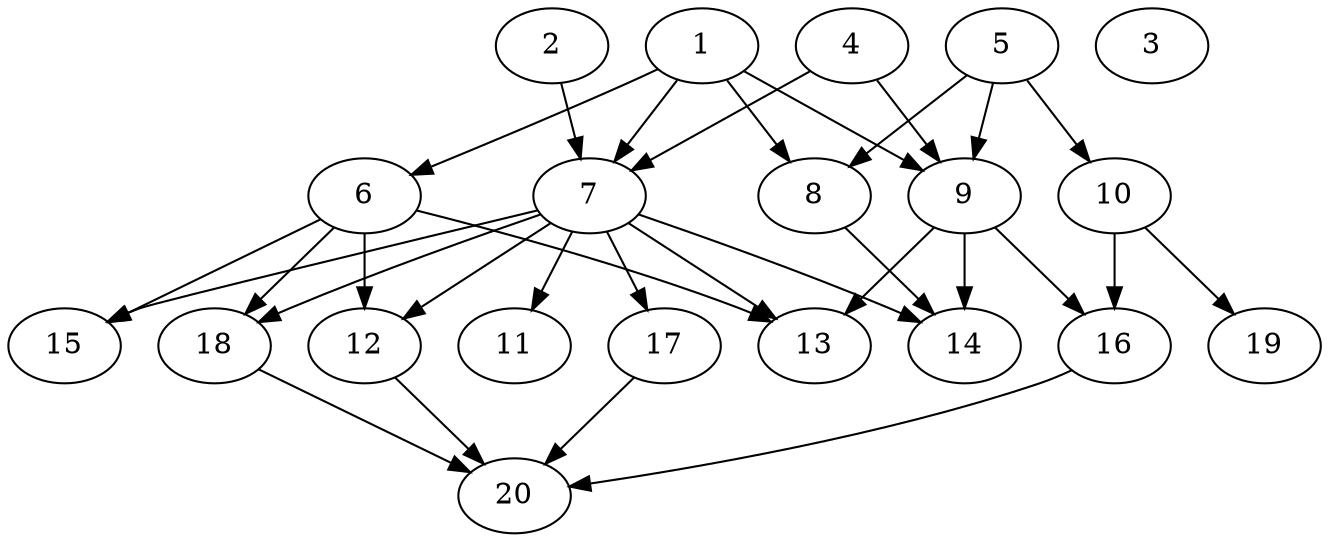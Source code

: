 // DAG automatically generated by daggen at Thu Oct  3 13:58:43 2019
// ./daggen --dot -n 20 --ccr 0.5 --fat 0.7 --regular 0.5 --density 0.6 --mindata 5242880 --maxdata 52428800 
digraph G {
  1 [size="88547328", alpha="0.08", expect_size="44273664"] 
  1 -> 6 [size ="44273664"]
  1 -> 7 [size ="44273664"]
  1 -> 8 [size ="44273664"]
  1 -> 9 [size ="44273664"]
  2 [size="63850496", alpha="0.06", expect_size="31925248"] 
  2 -> 7 [size ="31925248"]
  3 [size="50708480", alpha="0.15", expect_size="25354240"] 
  4 [size="49145856", alpha="0.14", expect_size="24572928"] 
  4 -> 7 [size ="24572928"]
  4 -> 9 [size ="24572928"]
  5 [size="50403328", alpha="0.13", expect_size="25201664"] 
  5 -> 8 [size ="25201664"]
  5 -> 9 [size ="25201664"]
  5 -> 10 [size ="25201664"]
  6 [size="46452736", alpha="0.12", expect_size="23226368"] 
  6 -> 12 [size ="23226368"]
  6 -> 13 [size ="23226368"]
  6 -> 15 [size ="23226368"]
  6 -> 18 [size ="23226368"]
  7 [size="102883328", alpha="0.18", expect_size="51441664"] 
  7 -> 11 [size ="51441664"]
  7 -> 12 [size ="51441664"]
  7 -> 13 [size ="51441664"]
  7 -> 14 [size ="51441664"]
  7 -> 15 [size ="51441664"]
  7 -> 17 [size ="51441664"]
  7 -> 18 [size ="51441664"]
  8 [size="85114880", alpha="0.03", expect_size="42557440"] 
  8 -> 14 [size ="42557440"]
  9 [size="38391808", alpha="0.03", expect_size="19195904"] 
  9 -> 13 [size ="19195904"]
  9 -> 14 [size ="19195904"]
  9 -> 16 [size ="19195904"]
  10 [size="60313600", alpha="0.17", expect_size="30156800"] 
  10 -> 16 [size ="30156800"]
  10 -> 19 [size ="30156800"]
  11 [size="68947968", alpha="0.19", expect_size="34473984"] 
  12 [size="12756992", alpha="0.17", expect_size="6378496"] 
  12 -> 20 [size ="6378496"]
  13 [size="38725632", alpha="0.07", expect_size="19362816"] 
  14 [size="14659584", alpha="0.01", expect_size="7329792"] 
  15 [size="79960064", alpha="0.11", expect_size="39980032"] 
  16 [size="47118336", alpha="0.08", expect_size="23559168"] 
  16 -> 20 [size ="23559168"]
  17 [size="10723328", alpha="0.14", expect_size="5361664"] 
  17 -> 20 [size ="5361664"]
  18 [size="96196608", alpha="0.13", expect_size="48098304"] 
  18 -> 20 [size ="48098304"]
  19 [size="17119232", alpha="0.11", expect_size="8559616"] 
  20 [size="33386496", alpha="0.13", expect_size="16693248"] 
}
